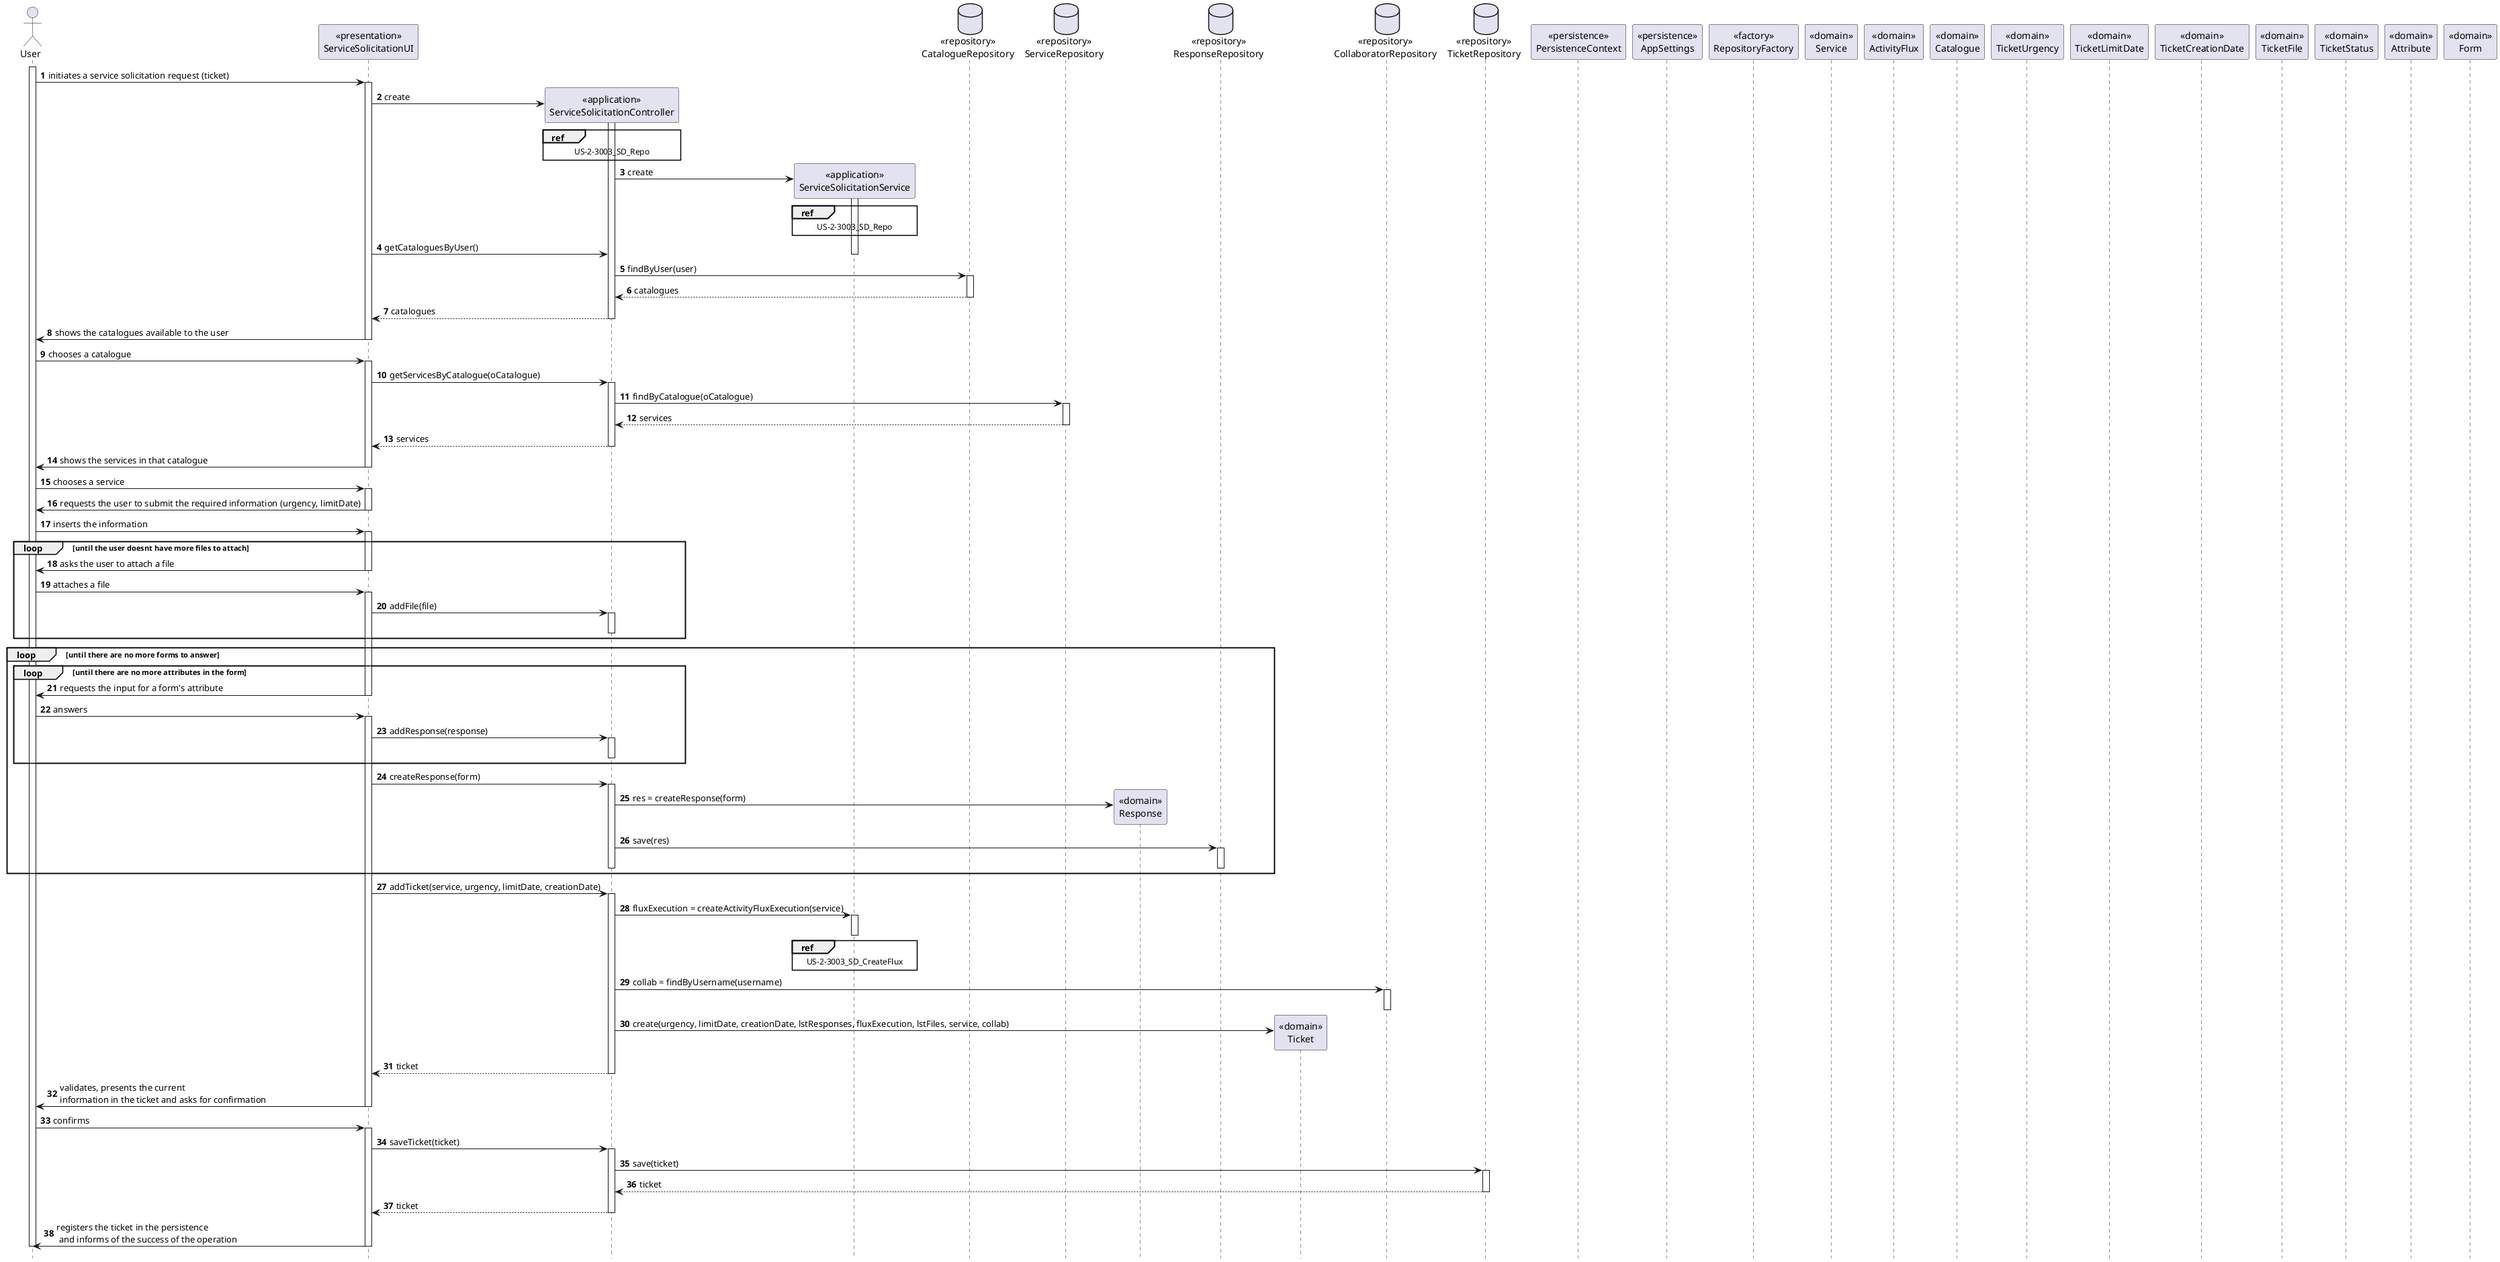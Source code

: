 @startuml
autonumber
hide footbox

actor "User" as US

participant "<<presentation>>\nServiceSolicitationUI" as UI
participant "<<application>>\nServiceSolicitationController" as CTRL
participant "<<application>>\nServiceSolicitationService" as SRV
database "<<repository>>\nCatalogueRepository" as CR
database "<<repository>>\nServiceRepository" as SR
participant "<<domain>>\nResponse" as RS
database "<<repository>>\nResponseRepository" as RR
participant "<<domain>>\nTicket" as T
database "<<repository>>\nCollaboratorRepository" as COLLABR
database "<<repository>>\nTicketRepository" as TR
participant "<<persistence>>\nPersistenceContext" as PC
participant "<<persistence>>\nAppSettings" as AS
participant "<<factory>>\nRepositoryFactory" as RF
participant "<<domain>>\nService" as S
participant "<<domain>>\nActivityFlux" as AF
participant "<<domain>>\nCatalogue" as C
participant "<<domain>>\nTicketUrgency" as TU
participant "<<domain>>\nTicketLimitDate" as TD
participant "<<domain>>\nTicketCreationDate" as TC
participant "<<domain>>\nTicketFile" as TF
participant "<<domain>>\nTicketStatus" as TS
participant "<<domain>>\nAttribute" as A
participant "<<domain>>\nForm" as F

activate US

US -> UI : initiates a service solicitation request (ticket)
activate UI

UI -> CTRL** : create
activate CTRL

ref over CTRL
  US-2-3003_SD_Repo
end ref

CTRL -> SRV** : create
activate SRV

ref over SRV
  US-2-3003_SD_Repo
end ref

UI -> CTRL : getCataloguesByUser()
deactivate SRV

CTRL -> CR : findByUser(user)
activate CR
CR --> CTRL : catalogues
deactivate CR

CTRL --> UI : catalogues
deactivate CTRL

UI -> US : shows the catalogues available to the user
deactivate UI

US -> UI : chooses a catalogue
activate UI

UI -> CTRL : getServicesByCatalogue(oCatalogue)
activate CTRL

CTRL -> SR : findByCatalogue(oCatalogue)
activate SR
SR --> CTRL : services
deactivate SR

CTRL --> UI : services
deactivate CTRL

UI -> US : shows the services in that catalogue
deactivate UI

US -> UI : chooses a service
activate UI

UI -> US : requests the user to submit the required information (urgency, limitDate)
deactivate UI

US -> UI : inserts the information
activate UI

loop until the user doesnt have more files to attach
UI -> US : asks the user to attach a file
deactivate UI

US -> UI : attaches a file
activate UI

UI -> CTRL : addFile(file)
activate CTRL
deactivate CTRL
end

loop until there are no more forms to answer
loop until there are no more attributes in the form
UI -> US : requests the input for a form's attribute
deactivate UI

US -> UI : answers
activate UI

UI -> CTRL : addResponse(response)
activate CTRL
deactivate CTRL
end

UI -> CTRL : createResponse(form)
activate CTRL

CTRL -> RS** : res = createResponse(form)

CTRL -> RR : save(res)
activate RR
deactivate RR
deactivate CTRL
end

UI -> CTRL : addTicket(service, urgency, limitDate, creationDate)
activate CTRL

CTRL -> SRV : fluxExecution = createActivityFluxExecution(service)
activate SRV

ref over SRV
  US-2-3003_SD_CreateFlux
end ref
deactivate SRV

CTRL -> COLLABR : collab = findByUsername(username)
activate COLLABR
deactivate COLLABR

CTRL -> T** : create(urgency, limitDate, creationDate, lstResponses, fluxExecution, lstFiles, service, collab)

CTRL --> UI : ticket
deactivate CTRL

UI -> US : validates, presents the current \ninformation in the ticket and asks for confirmation
deactivate UI

US -> UI : confirms
activate UI

UI -> CTRL : saveTicket(ticket)
activate CTRL

CTRL -> TR : save(ticket)
activate TR
TR --> CTRL : ticket
deactivate TR

CTRL --> UI : ticket
deactivate CTRL

UI -> US : registers the ticket in the persistence\n and informs of the success of the operation
deactivate UI
deactivate US

@enduml

